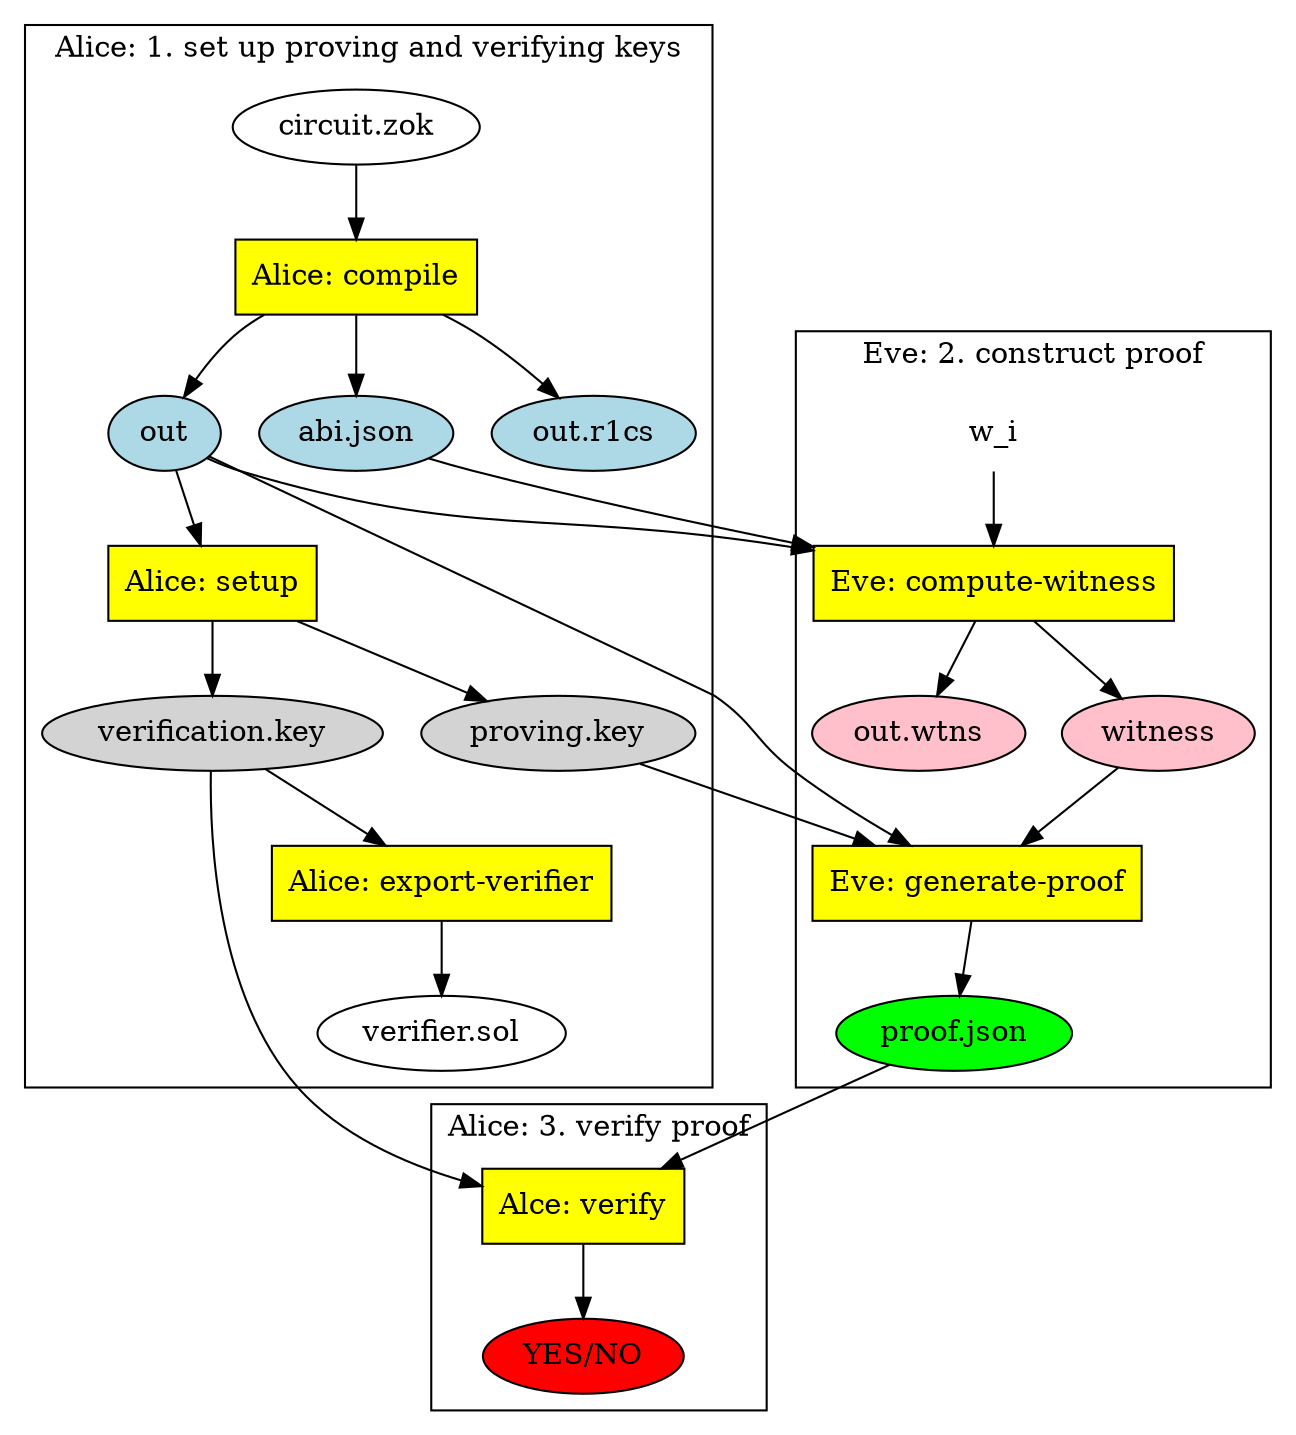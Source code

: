 /*
A_compile: circuit.zok -> abi.json, out, out.r1cs
A_setup: out -> proving.key, verification.key
A_export-verifier: verfication.key -> verifier.sol
E_compute-witness: abi.json, out -> out.wtns, witness
E_generate-proof: proving.key, out, witness -> proof.json
A_verify: proof.json, verification.key -> YES/NO
*/

digraph {
  rankdir=TB;
  /* Set up node styles */
  circuit [label="circuit.zok"]
  node [shape=oval, style=filled, fillcolor=lightblue]
  abi [label="abi.json"]
  out [label="out"]
  out_r1cs [label="out.r1cs"]
  node [shape=oval, style=filled, fillcolor=lightgray]
  pkey [label="proving.key"]
  vkey [label="verification.key"]
  node [shape=oval, style=filled, fillcolor=white]
  vsol [label="verifier.sol"]
  node [shape=oval, style=filled, fillcolor=pink]
  out_w [label="out.wtns"]
  witness [label="witness"]
  node [shape=oval, style=filled, fillcolor=green]
  proof [label="proof.json"]
  node [shape=oval, style=filled, fillcolor=red]
  final [label="YES/NO"]
  node [shape=none, style=filled, fillcolor=white]
  w [label="w_i"]

  node [shape=rectangle, fillcolor=yellow]
  subgraph cluster_A1 {
    label="Alice: 1. set up proving and verifying keys";
      circuit
      A_compile [label="Alice: compile"]
      abi
      out
      out_r1cs
      A_setup [label="Alice: setup"]
      pkey
      vkey
      A_export [label="Alice: export-verifier"]
      vsol
  }
  subgraph cluster_E2 {
      label="Eve: 2. construct proof";
      w
      E_cw [label="Eve: compute-witness"]
      out_w
      witness
      E_prove [label="Eve: generate-proof"]
      proof
  }
  subgraph cluster_A3 {
    label="Alice: 3. verify proof";
    A_verify [label="Alce: verify"]
    final
  }

  /* Create edges between nodes */
  circuit -> A_compile -> {abi, out, out_r1cs}
  out -> A_setup -> {pkey, vkey}
  vkey -> A_export -> vsol
  {abi, out, w} -> E_cw -> {out_w, witness}
  {pkey, out, witness} -> E_prove -> proof
  {proof, vkey} -> A_verify -> final
}
